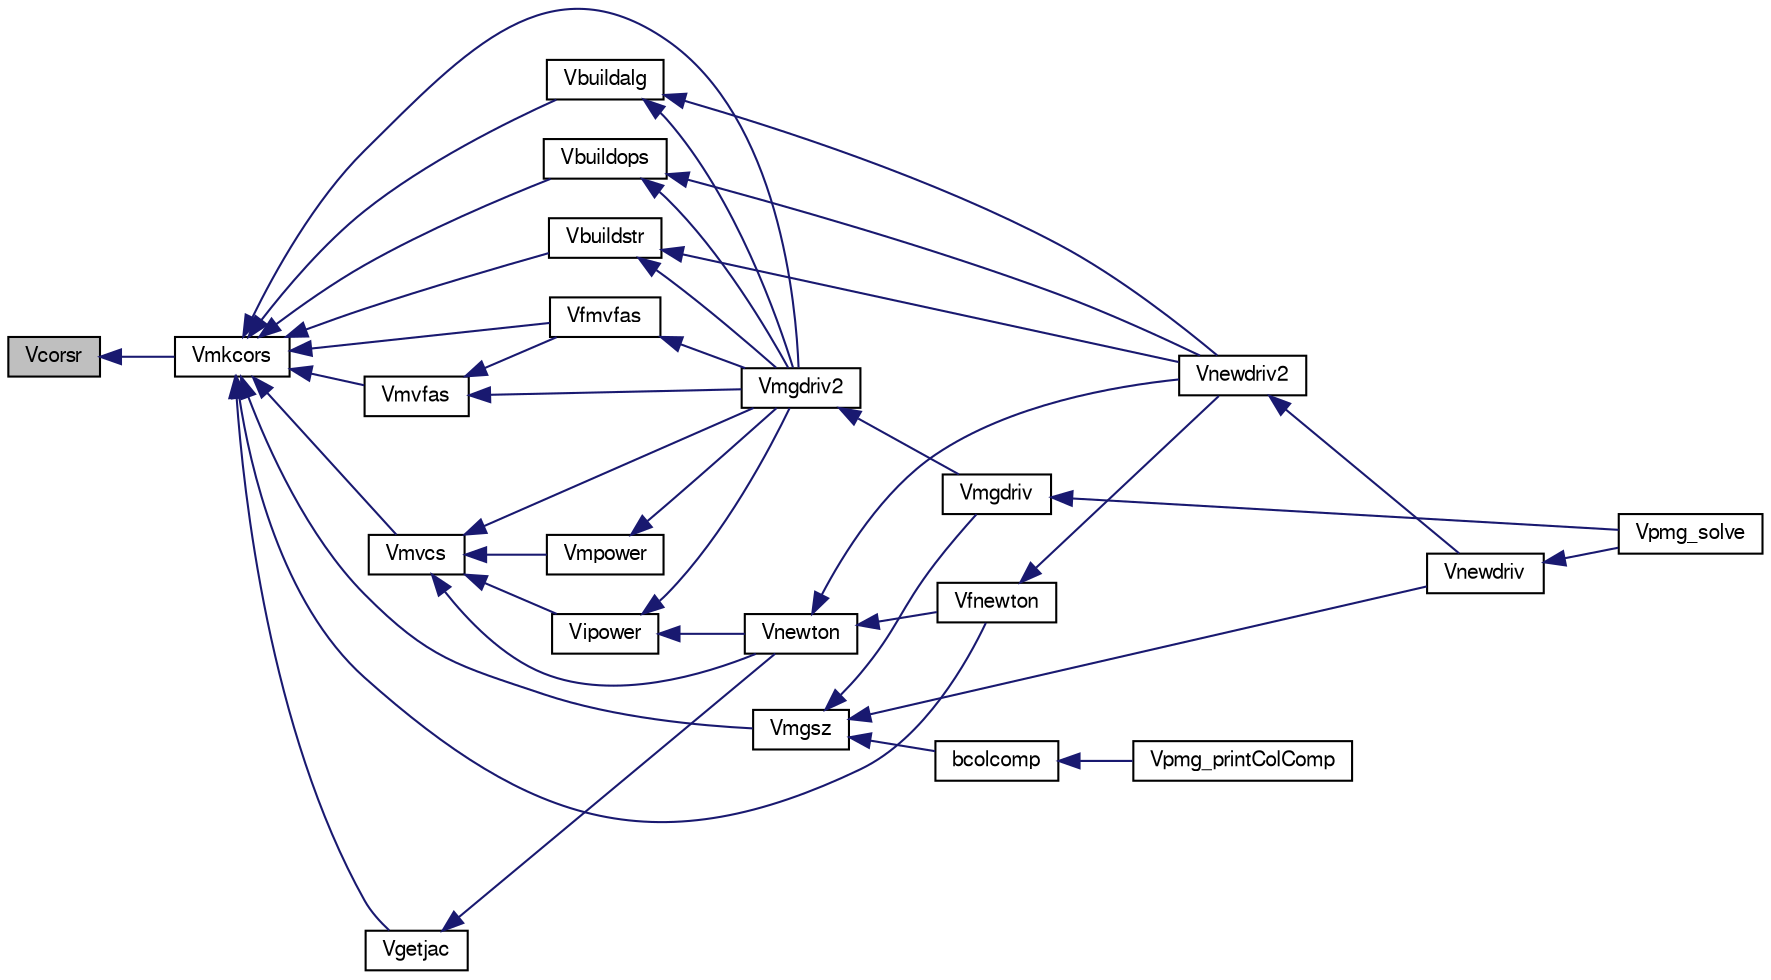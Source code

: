 digraph G
{
  edge [fontname="FreeSans",fontsize="10",labelfontname="FreeSans",labelfontsize="10"];
  node [fontname="FreeSans",fontsize="10",shape=record];
  rankdir=LR;
  Node1 [label="Vcorsr",height=0.2,width=0.4,color="black", fillcolor="grey75", style="filled" fontcolor="black"];
  Node1 -> Node2 [dir=back,color="midnightblue",fontsize="10",style="solid",fontname="FreeSans"];
  Node2 [label="Vmkcors",height=0.2,width=0.4,color="black", fillcolor="white", style="filled",URL="$mgsubd_8c.html#a991b3b9403010f02c64fcb2fedf7dd0a",tooltip="Coarsen a grid Compute the number of grid points in the coarser grid, given the number of grid points..."];
  Node2 -> Node3 [dir=back,color="midnightblue",fontsize="10",style="solid",fontname="FreeSans"];
  Node3 [label="Vbuildalg",height=0.2,width=0.4,color="black", fillcolor="white", style="filled",URL="$mgsubd_8c.html#a1782853d0511a753851fb8e0a564aba2",tooltip="Build RHS algebraically for analysis purposes."];
  Node3 -> Node4 [dir=back,color="midnightblue",fontsize="10",style="solid",fontname="FreeSans"];
  Node4 [label="Vmgdriv2",height=0.2,width=0.4,color="black", fillcolor="white", style="filled",URL="$mgdrvd_8c.html#ad88069b85b98b96bcbfbf4bfab67c661",tooltip="Solves the pde using the multi-grid method."];
  Node4 -> Node5 [dir=back,color="midnightblue",fontsize="10",style="solid",fontname="FreeSans"];
  Node5 [label="Vmgdriv",height=0.2,width=0.4,color="black", fillcolor="white", style="filled",URL="$group___p_m_g_c.html#gae0bd7674be993f09052615397fb11ef7",tooltip="Multilevel solver driver."];
  Node5 -> Node6 [dir=back,color="midnightblue",fontsize="10",style="solid",fontname="FreeSans"];
  Node6 [label="Vpmg_solve",height=0.2,width=0.4,color="black", fillcolor="white", style="filled",URL="$group___vpmg.html#ga86a44c6ef4ada350900ef88e87428082",tooltip="Solve the PBE using PMG."];
  Node3 -> Node7 [dir=back,color="midnightblue",fontsize="10",style="solid",fontname="FreeSans"];
  Node7 [label="Vnewdriv2",height=0.2,width=0.4,color="black", fillcolor="white", style="filled",URL="$newdrvd_8c.html#a8b2877638552af80324173636bf0506a",tooltip="Solves using Newton&#39;s Method."];
  Node7 -> Node8 [dir=back,color="midnightblue",fontsize="10",style="solid",fontname="FreeSans"];
  Node8 [label="Vnewdriv",height=0.2,width=0.4,color="black", fillcolor="white", style="filled",URL="$group___p_m_g_c.html#ga579debc5cc00c2e8e9901fa65e165a12",tooltip="Driver for the Newton Solver."];
  Node8 -> Node6 [dir=back,color="midnightblue",fontsize="10",style="solid",fontname="FreeSans"];
  Node2 -> Node9 [dir=back,color="midnightblue",fontsize="10",style="solid",fontname="FreeSans"];
  Node9 [label="Vbuildops",height=0.2,width=0.4,color="black", fillcolor="white", style="filled",URL="$mgsubd_8c.html#ab676e77a0ea7fd89e6e93fca248831ae",tooltip="Build operators, boundary arrays, modify affine vectors ido==0: do only fine level ido==1: do only co..."];
  Node9 -> Node4 [dir=back,color="midnightblue",fontsize="10",style="solid",fontname="FreeSans"];
  Node9 -> Node7 [dir=back,color="midnightblue",fontsize="10",style="solid",fontname="FreeSans"];
  Node2 -> Node10 [dir=back,color="midnightblue",fontsize="10",style="solid",fontname="FreeSans"];
  Node10 [label="Vbuildstr",height=0.2,width=0.4,color="black", fillcolor="white", style="filled",URL="$mgsubd_8c.html#a021d3e99023db7b3845474176c4824e6",tooltip="Build the nexted operator framework in the array iz."];
  Node10 -> Node4 [dir=back,color="midnightblue",fontsize="10",style="solid",fontname="FreeSans"];
  Node10 -> Node7 [dir=back,color="midnightblue",fontsize="10",style="solid",fontname="FreeSans"];
  Node2 -> Node11 [dir=back,color="midnightblue",fontsize="10",style="solid",fontname="FreeSans"];
  Node11 [label="Vfmvfas",height=0.2,width=0.4,color="black", fillcolor="white", style="filled",URL="$group___p_m_g_c.html#ga0360523d2daeac53745490415dd01e8c",tooltip="Multigrid nonlinear solve iteration routine."];
  Node11 -> Node4 [dir=back,color="midnightblue",fontsize="10",style="solid",fontname="FreeSans"];
  Node2 -> Node12 [dir=back,color="midnightblue",fontsize="10",style="solid",fontname="FreeSans"];
  Node12 [label="Vfnewton",height=0.2,width=0.4,color="black", fillcolor="white", style="filled",URL="$group___p_m_g_c.html#gaf57dd61aeb1cc91a734b7ae494998b45",tooltip="Driver routines for the Newton method."];
  Node12 -> Node7 [dir=back,color="midnightblue",fontsize="10",style="solid",fontname="FreeSans"];
  Node2 -> Node13 [dir=back,color="midnightblue",fontsize="10",style="solid",fontname="FreeSans"];
  Node13 [label="Vgetjac",height=0.2,width=0.4,color="black", fillcolor="white", style="filled",URL="$newtond_8c.html#a78763cef72b773b50111bb6a7814e3f3",tooltip="Form the jacobian system."];
  Node13 -> Node14 [dir=back,color="midnightblue",fontsize="10",style="solid",fontname="FreeSans"];
  Node14 [label="Vnewton",height=0.2,width=0.4,color="black", fillcolor="white", style="filled",URL="$newtond_8c.html#a245e790ae6e221440d7090bc58616a75",tooltip="Inexact-newton-multilevel method."];
  Node14 -> Node12 [dir=back,color="midnightblue",fontsize="10",style="solid",fontname="FreeSans"];
  Node14 -> Node7 [dir=back,color="midnightblue",fontsize="10",style="solid",fontname="FreeSans"];
  Node2 -> Node4 [dir=back,color="midnightblue",fontsize="10",style="solid",fontname="FreeSans"];
  Node2 -> Node15 [dir=back,color="midnightblue",fontsize="10",style="solid",fontname="FreeSans"];
  Node15 [label="Vmgsz",height=0.2,width=0.4,color="black", fillcolor="white", style="filled",URL="$mgdrvd_8c.html#a5f5b52099b346692aaa497a701395d7e",tooltip="This routine computes the required sizes of the real and integer work arrays for the multigrid code..."];
  Node15 -> Node16 [dir=back,color="midnightblue",fontsize="10",style="solid",fontname="FreeSans"];
  Node16 [label="bcolcomp",height=0.2,width=0.4,color="black", fillcolor="white", style="filled",URL="$group___vpmg.html#ga60b35ab9ae779ffa7329589f64a4111e",tooltip="Build a column-compressed matrix in Harwell-Boeing format."];
  Node16 -> Node17 [dir=back,color="midnightblue",fontsize="10",style="solid",fontname="FreeSans"];
  Node17 [label="Vpmg_printColComp",height=0.2,width=0.4,color="black", fillcolor="white", style="filled",URL="$group___vpmg.html#gafd544ba4fe172d3f942016cf74e7a31e",tooltip="Print out a column-compressed sparse matrix in Harwell-Boeing format."];
  Node15 -> Node5 [dir=back,color="midnightblue",fontsize="10",style="solid",fontname="FreeSans"];
  Node15 -> Node8 [dir=back,color="midnightblue",fontsize="10",style="solid",fontname="FreeSans"];
  Node2 -> Node18 [dir=back,color="midnightblue",fontsize="10",style="solid",fontname="FreeSans"];
  Node18 [label="Vmvcs",height=0.2,width=0.4,color="black", fillcolor="white", style="filled",URL="$group___p_m_g_c.html#gab7f955448bd40d97f3b1b3ac91b9f21c",tooltip="MG helper functions."];
  Node18 -> Node19 [dir=back,color="midnightblue",fontsize="10",style="solid",fontname="FreeSans"];
  Node19 [label="Vipower",height=0.2,width=0.4,color="black", fillcolor="white", style="filled",URL="$powerd_8c.html#a3030c9767b2af14a85568d75a6c7e07f",tooltip="Standard inverse power method for minimum eigenvalue estimation."];
  Node19 -> Node4 [dir=back,color="midnightblue",fontsize="10",style="solid",fontname="FreeSans"];
  Node19 -> Node14 [dir=back,color="midnightblue",fontsize="10",style="solid",fontname="FreeSans"];
  Node18 -> Node4 [dir=back,color="midnightblue",fontsize="10",style="solid",fontname="FreeSans"];
  Node18 -> Node20 [dir=back,color="midnightblue",fontsize="10",style="solid",fontname="FreeSans"];
  Node20 [label="Vmpower",height=0.2,width=0.4,color="black", fillcolor="white", style="filled",URL="$powerd_8c.html#a5240f02110d5da3a8952817913fffcbd"];
  Node20 -> Node4 [dir=back,color="midnightblue",fontsize="10",style="solid",fontname="FreeSans"];
  Node18 -> Node14 [dir=back,color="midnightblue",fontsize="10",style="solid",fontname="FreeSans"];
  Node2 -> Node21 [dir=back,color="midnightblue",fontsize="10",style="solid",fontname="FreeSans"];
  Node21 [label="Vmvfas",height=0.2,width=0.4,color="black", fillcolor="white", style="filled",URL="$mgfasd_8c.html#a7169bd5627c09e5d6760cba92ed0f3f0",tooltip="Nonlinear multilevel method."];
  Node21 -> Node11 [dir=back,color="midnightblue",fontsize="10",style="solid",fontname="FreeSans"];
  Node21 -> Node4 [dir=back,color="midnightblue",fontsize="10",style="solid",fontname="FreeSans"];
}
